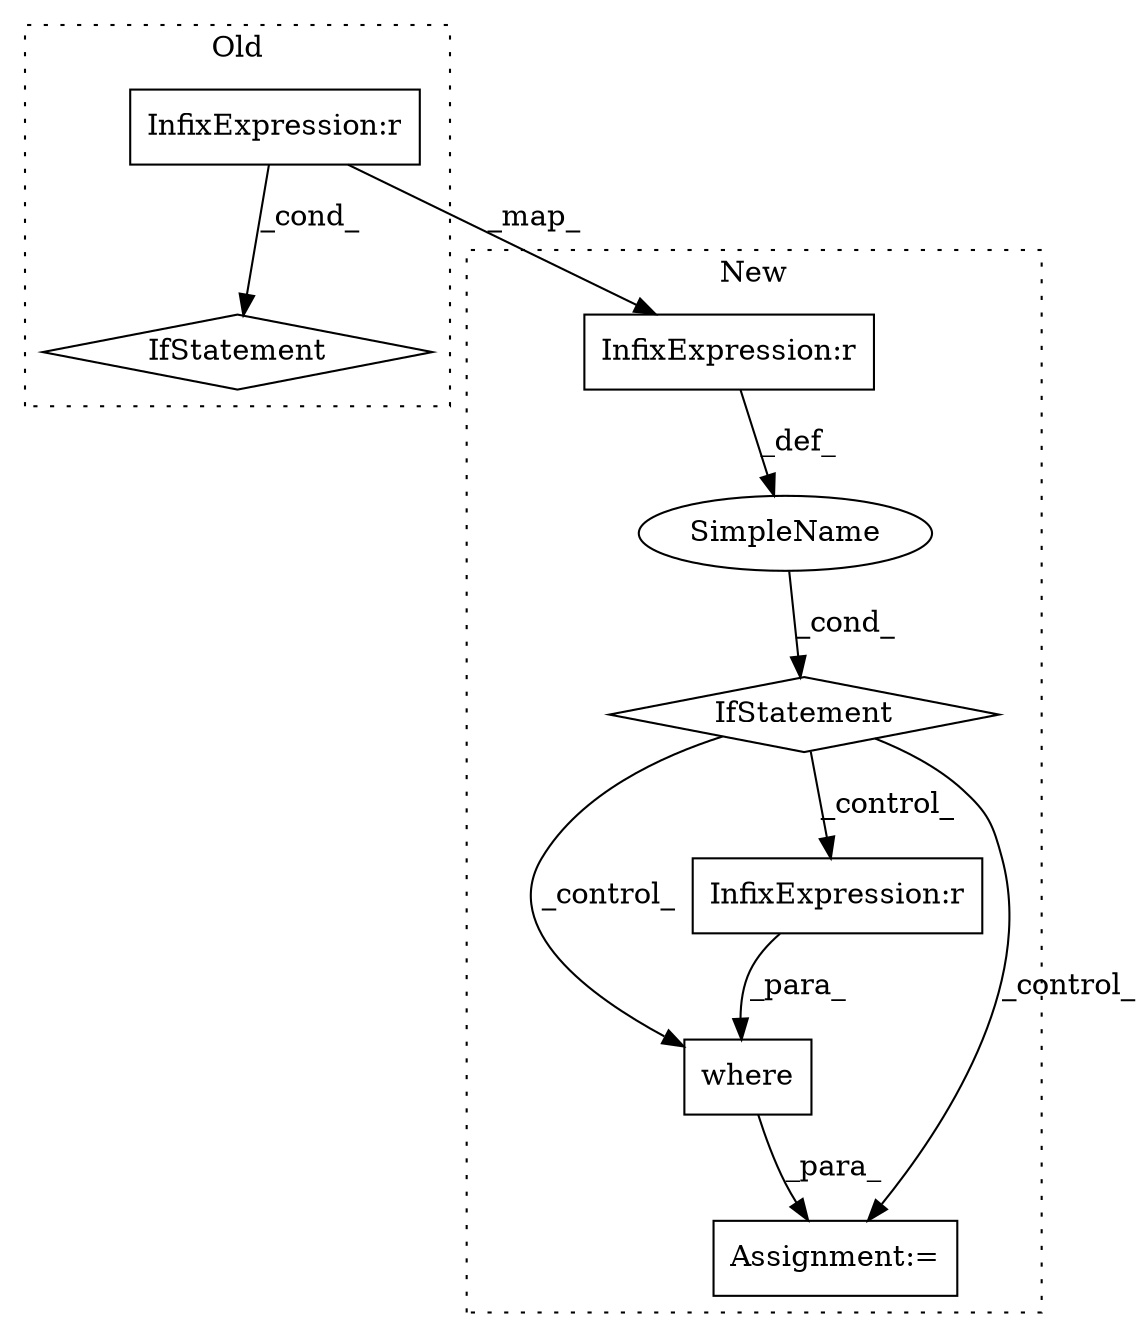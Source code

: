 digraph G {
subgraph cluster0 {
1 [label="IfStatement" a="25" s="5196,5246" l="4,2" shape="diamond"];
6 [label="InfixExpression:r" a="27" s="5238" l="4" shape="box"];
label = "Old";
style="dotted";
}
subgraph cluster1 {
2 [label="where" a="32" s="5200,5224" l="6,1" shape="box"];
3 [label="Assignment:=" a="7" s="5243" l="1" shape="box"];
4 [label="InfixExpression:r" a="27" s="5216" l="4" shape="box"];
5 [label="IfStatement" a="25" s="4965,5016" l="4,2" shape="diamond"];
7 [label="InfixExpression:r" a="27" s="5008" l="4" shape="box"];
8 [label="SimpleName" a="42" s="" l="" shape="ellipse"];
label = "New";
style="dotted";
}
2 -> 3 [label="_para_"];
4 -> 2 [label="_para_"];
5 -> 3 [label="_control_"];
5 -> 2 [label="_control_"];
5 -> 4 [label="_control_"];
6 -> 1 [label="_cond_"];
6 -> 7 [label="_map_"];
7 -> 8 [label="_def_"];
8 -> 5 [label="_cond_"];
}